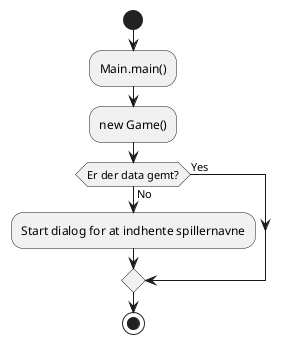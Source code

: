 @startuml
'https://plantuml.com/activity-diagram-beta

start
:Main.main();
:new Game();
if (Er der data gemt?) then (Yes)

   else (No)
     :Start dialog for at indhente spillernavne;

      endif


stop

@enduml
